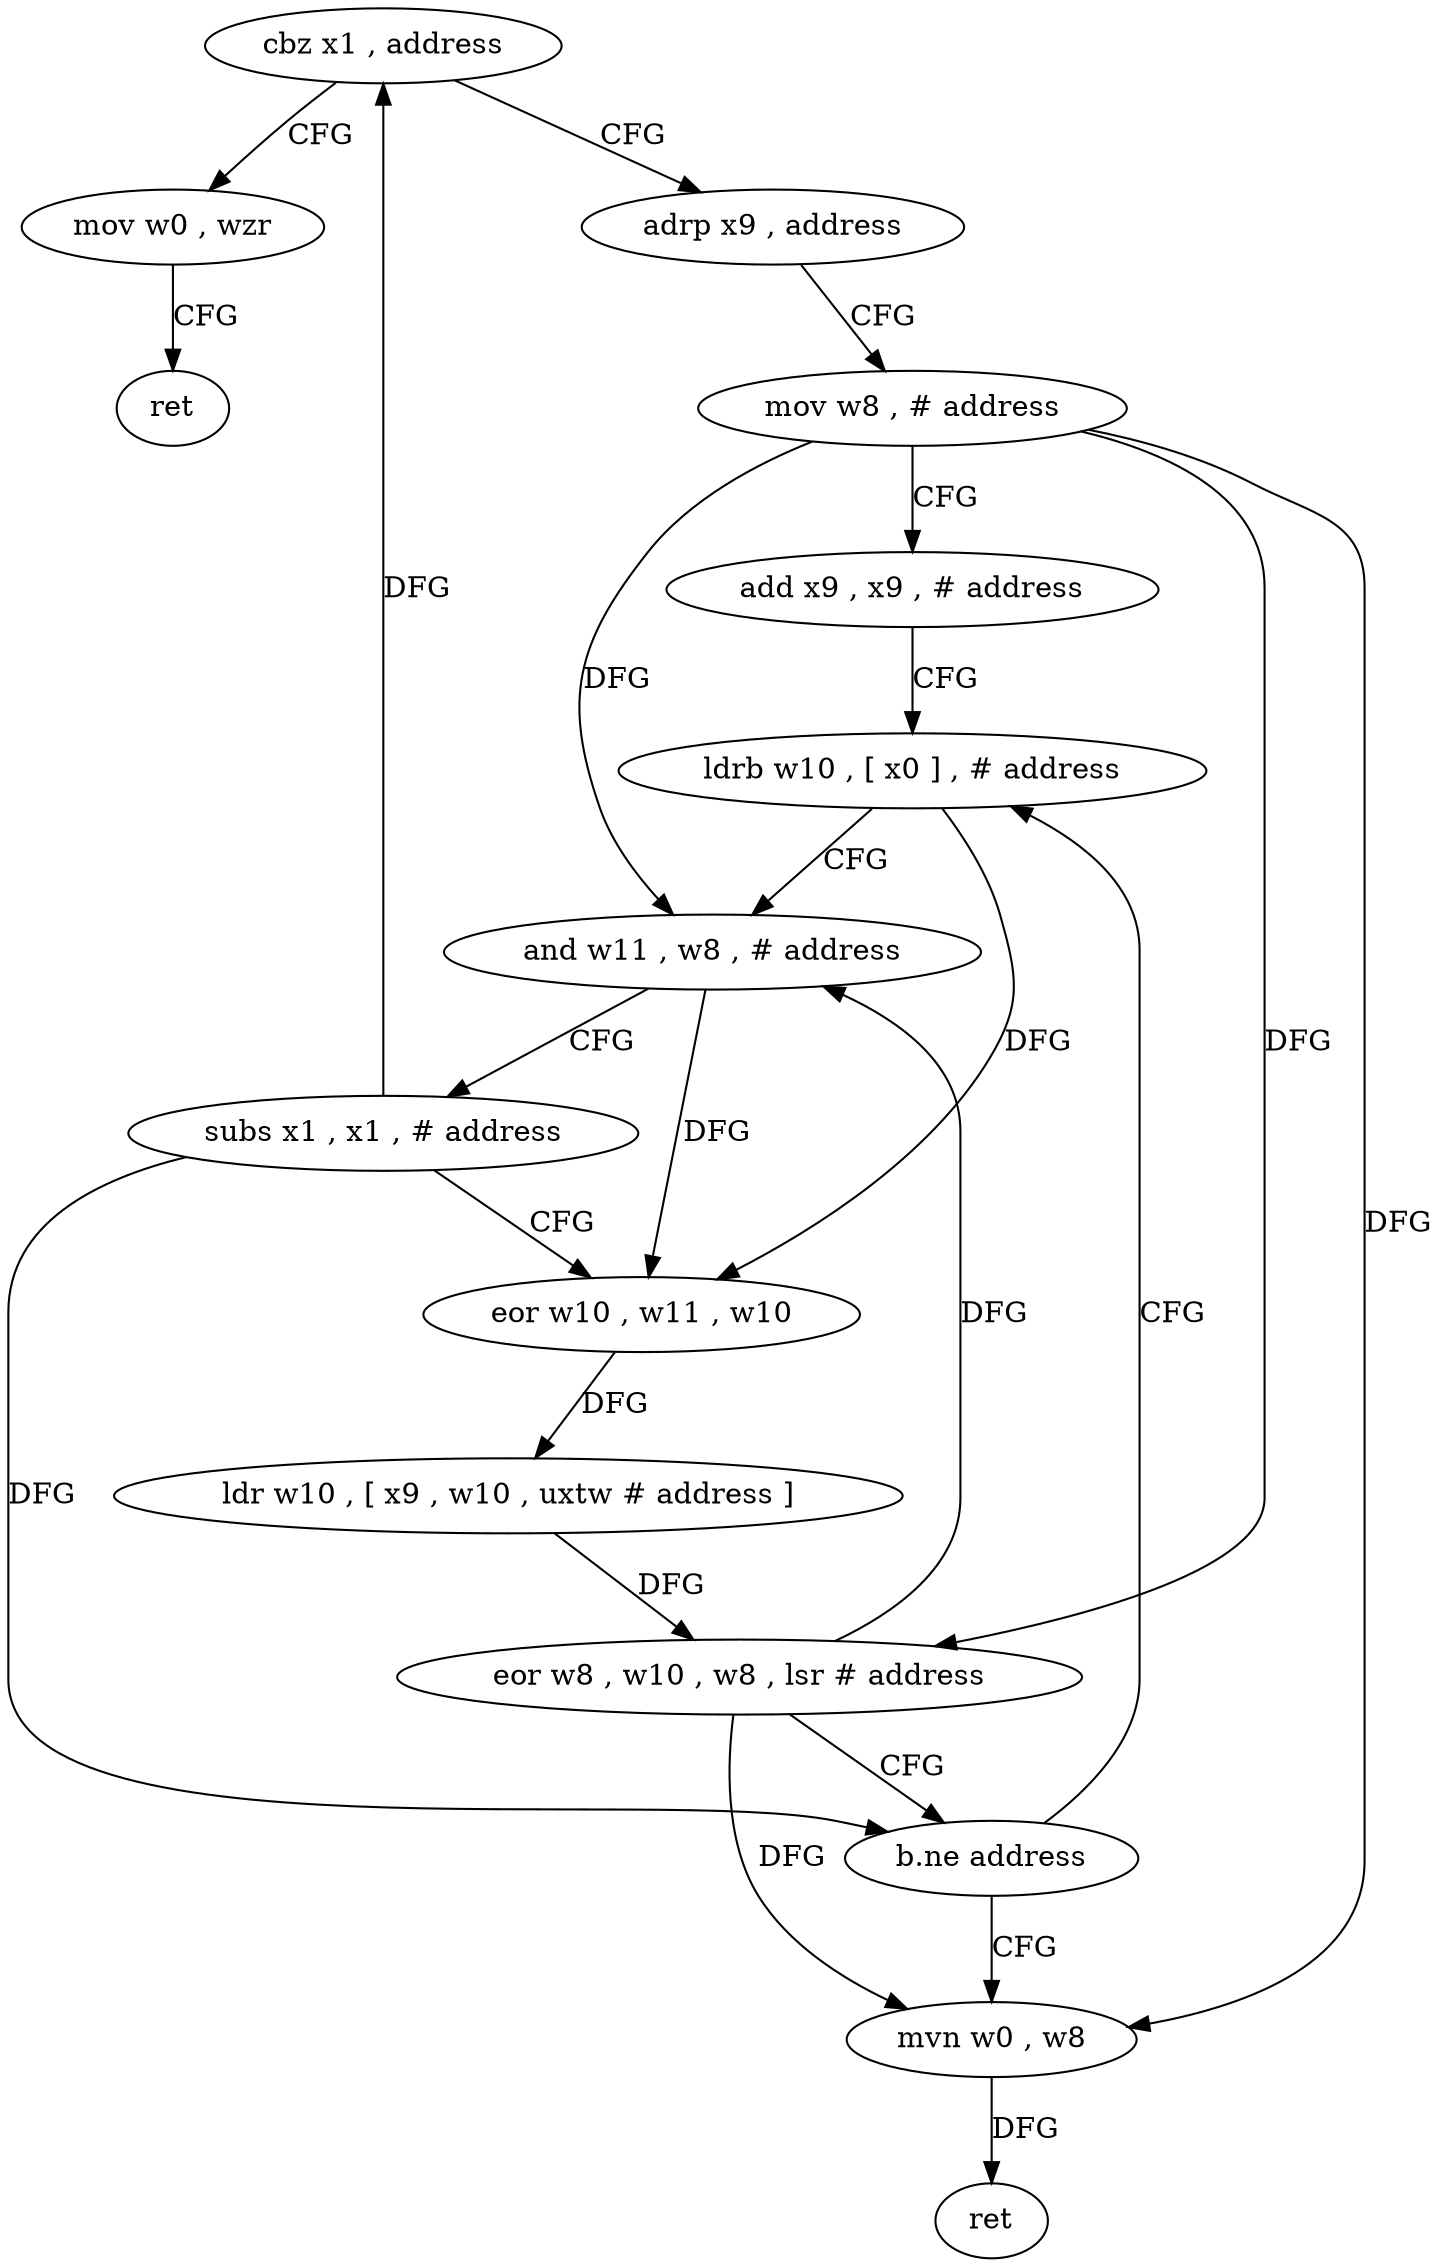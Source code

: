 digraph "func" {
"156332" [label = "cbz x1 , address" ]
"156384" [label = "mov w0 , wzr" ]
"156336" [label = "adrp x9 , address" ]
"156388" [label = "ret" ]
"156340" [label = "mov w8 , # address" ]
"156344" [label = "add x9 , x9 , # address" ]
"156348" [label = "ldrb w10 , [ x0 ] , # address" ]
"156352" [label = "and w11 , w8 , # address" ]
"156356" [label = "subs x1 , x1 , # address" ]
"156360" [label = "eor w10 , w11 , w10" ]
"156364" [label = "ldr w10 , [ x9 , w10 , uxtw # address ]" ]
"156368" [label = "eor w8 , w10 , w8 , lsr # address" ]
"156372" [label = "b.ne address" ]
"156376" [label = "mvn w0 , w8" ]
"156380" [label = "ret" ]
"156332" -> "156384" [ label = "CFG" ]
"156332" -> "156336" [ label = "CFG" ]
"156384" -> "156388" [ label = "CFG" ]
"156336" -> "156340" [ label = "CFG" ]
"156340" -> "156344" [ label = "CFG" ]
"156340" -> "156352" [ label = "DFG" ]
"156340" -> "156368" [ label = "DFG" ]
"156340" -> "156376" [ label = "DFG" ]
"156344" -> "156348" [ label = "CFG" ]
"156348" -> "156352" [ label = "CFG" ]
"156348" -> "156360" [ label = "DFG" ]
"156352" -> "156356" [ label = "CFG" ]
"156352" -> "156360" [ label = "DFG" ]
"156356" -> "156360" [ label = "CFG" ]
"156356" -> "156332" [ label = "DFG" ]
"156356" -> "156372" [ label = "DFG" ]
"156360" -> "156364" [ label = "DFG" ]
"156364" -> "156368" [ label = "DFG" ]
"156368" -> "156372" [ label = "CFG" ]
"156368" -> "156352" [ label = "DFG" ]
"156368" -> "156376" [ label = "DFG" ]
"156372" -> "156348" [ label = "CFG" ]
"156372" -> "156376" [ label = "CFG" ]
"156376" -> "156380" [ label = "DFG" ]
}

